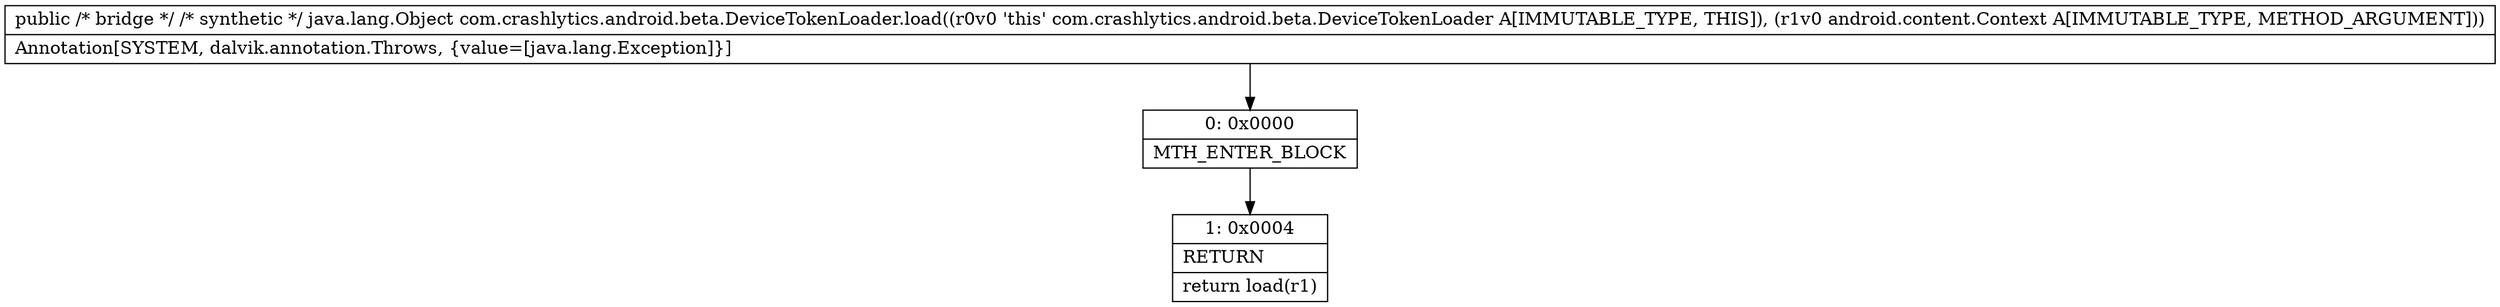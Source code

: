 digraph "CFG forcom.crashlytics.android.beta.DeviceTokenLoader.load(Landroid\/content\/Context;)Ljava\/lang\/Object;" {
Node_0 [shape=record,label="{0\:\ 0x0000|MTH_ENTER_BLOCK\l}"];
Node_1 [shape=record,label="{1\:\ 0x0004|RETURN\l|return load(r1)\l}"];
MethodNode[shape=record,label="{public \/* bridge *\/ \/* synthetic *\/ java.lang.Object com.crashlytics.android.beta.DeviceTokenLoader.load((r0v0 'this' com.crashlytics.android.beta.DeviceTokenLoader A[IMMUTABLE_TYPE, THIS]), (r1v0 android.content.Context A[IMMUTABLE_TYPE, METHOD_ARGUMENT]))  | Annotation[SYSTEM, dalvik.annotation.Throws, \{value=[java.lang.Exception]\}]\l}"];
MethodNode -> Node_0;
Node_0 -> Node_1;
}

